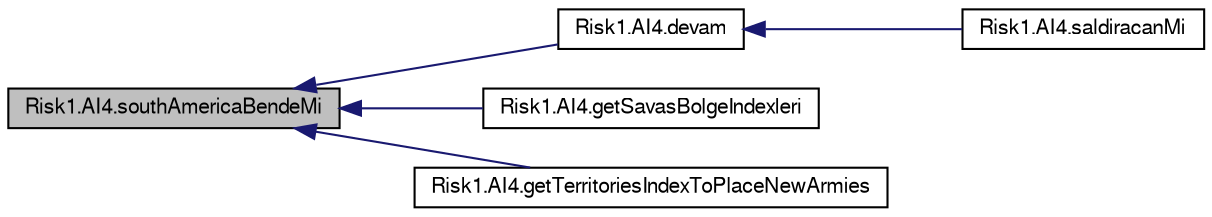 digraph G
{
  bgcolor="transparent";
  edge [fontname="FreeSans",fontsize="10",labelfontname="FreeSans",labelfontsize="10"];
  node [fontname="FreeSans",fontsize="10",shape=record];
  rankdir="LR";
  Node1 [label="Risk1.AI4.southAmericaBendeMi",height=0.2,width=0.4,color="black", fillcolor="grey75", style="filled" fontcolor="black"];
  Node1 -> Node2 [dir="back",color="midnightblue",fontsize="10",style="solid",fontname="FreeSans"];
  Node2 [label="Risk1.AI4.devam",height=0.2,width=0.4,color="black",URL="$classRisk1_1_1AI4.html#a3652393c6f74add7886cfab61c00b975",tooltip="Kullanıcının hamle yapmaya devam edip etmeyeceğini belirler."];
  Node2 -> Node3 [dir="back",color="midnightblue",fontsize="10",style="solid",fontname="FreeSans"];
  Node3 [label="Risk1.AI4.saldiracanMi",height=0.2,width=0.4,color="black",URL="$classRisk1_1_1AI4.html#a086f1670a1e9423d27c1f49991f4203b",tooltip="Bu metod kullanıcının saldırı yapmak isteyip istemediğini belirler."];
  Node1 -> Node4 [dir="back",color="midnightblue",fontsize="10",style="solid",fontname="FreeSans"];
  Node4 [label="Risk1.AI4.getSavasBolgeIndexleri",height=0.2,width=0.4,color="black",URL="$classRisk1_1_1AI4.html#a10f11e2bddf5dd1a9a18d4c08a42b9c4",tooltip="Bu metod savaş yapılacak bolgelerin indexlerini belirlemek içindir."];
  Node1 -> Node5 [dir="back",color="midnightblue",fontsize="10",style="solid",fontname="FreeSans"];
  Node5 [label="Risk1.AI4.getTerritoriesIndexToPlaceNewArmies",height=0.2,width=0.4,color="black",URL="$classRisk1_1_1AI4.html#add6f66591f2cf0863a40b9c6f214ce67",tooltip="Oyuncu her turn&#39;de kazandığı yeni askerleri hangi bolgelere yerleştireceğini bu metod sayesinde belir..."];
}
